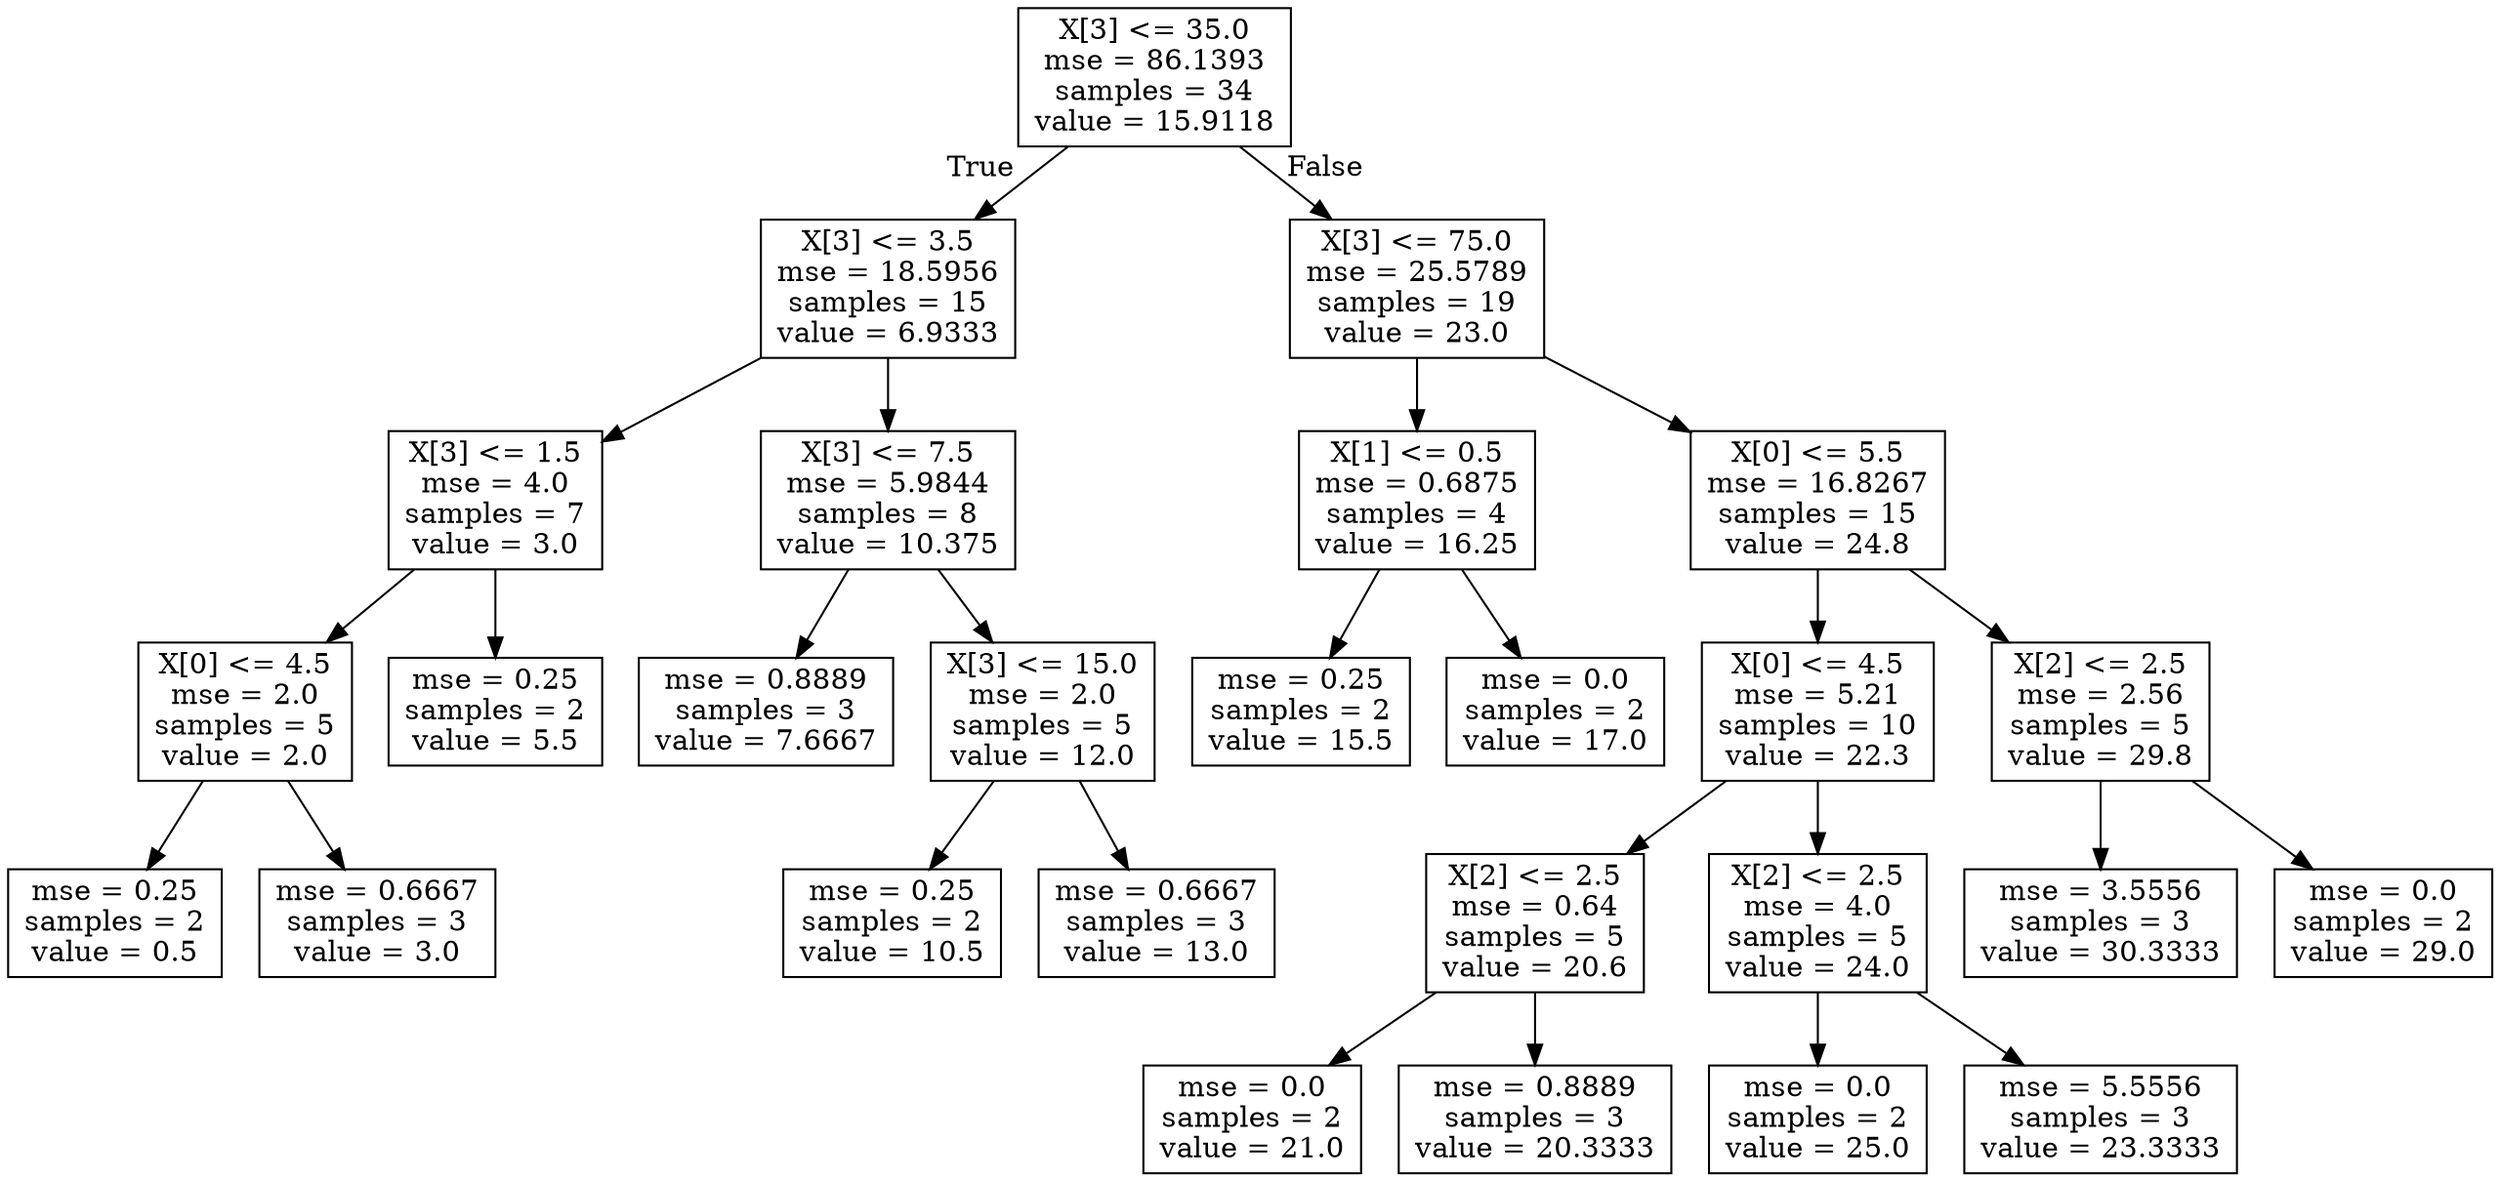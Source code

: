 digraph Tree {
node [shape=box] ;
0 [label="X[3] <= 35.0\nmse = 86.1393\nsamples = 34\nvalue = 15.9118"] ;
1 [label="X[3] <= 3.5\nmse = 18.5956\nsamples = 15\nvalue = 6.9333"] ;
0 -> 1 [labeldistance=2.5, labelangle=45, headlabel="True"] ;
2 [label="X[3] <= 1.5\nmse = 4.0\nsamples = 7\nvalue = 3.0"] ;
1 -> 2 ;
3 [label="X[0] <= 4.5\nmse = 2.0\nsamples = 5\nvalue = 2.0"] ;
2 -> 3 ;
4 [label="mse = 0.25\nsamples = 2\nvalue = 0.5"] ;
3 -> 4 ;
5 [label="mse = 0.6667\nsamples = 3\nvalue = 3.0"] ;
3 -> 5 ;
6 [label="mse = 0.25\nsamples = 2\nvalue = 5.5"] ;
2 -> 6 ;
7 [label="X[3] <= 7.5\nmse = 5.9844\nsamples = 8\nvalue = 10.375"] ;
1 -> 7 ;
8 [label="mse = 0.8889\nsamples = 3\nvalue = 7.6667"] ;
7 -> 8 ;
9 [label="X[3] <= 15.0\nmse = 2.0\nsamples = 5\nvalue = 12.0"] ;
7 -> 9 ;
10 [label="mse = 0.25\nsamples = 2\nvalue = 10.5"] ;
9 -> 10 ;
11 [label="mse = 0.6667\nsamples = 3\nvalue = 13.0"] ;
9 -> 11 ;
12 [label="X[3] <= 75.0\nmse = 25.5789\nsamples = 19\nvalue = 23.0"] ;
0 -> 12 [labeldistance=2.5, labelangle=-45, headlabel="False"] ;
13 [label="X[1] <= 0.5\nmse = 0.6875\nsamples = 4\nvalue = 16.25"] ;
12 -> 13 ;
14 [label="mse = 0.25\nsamples = 2\nvalue = 15.5"] ;
13 -> 14 ;
15 [label="mse = 0.0\nsamples = 2\nvalue = 17.0"] ;
13 -> 15 ;
16 [label="X[0] <= 5.5\nmse = 16.8267\nsamples = 15\nvalue = 24.8"] ;
12 -> 16 ;
17 [label="X[0] <= 4.5\nmse = 5.21\nsamples = 10\nvalue = 22.3"] ;
16 -> 17 ;
18 [label="X[2] <= 2.5\nmse = 0.64\nsamples = 5\nvalue = 20.6"] ;
17 -> 18 ;
19 [label="mse = 0.0\nsamples = 2\nvalue = 21.0"] ;
18 -> 19 ;
20 [label="mse = 0.8889\nsamples = 3\nvalue = 20.3333"] ;
18 -> 20 ;
21 [label="X[2] <= 2.5\nmse = 4.0\nsamples = 5\nvalue = 24.0"] ;
17 -> 21 ;
22 [label="mse = 0.0\nsamples = 2\nvalue = 25.0"] ;
21 -> 22 ;
23 [label="mse = 5.5556\nsamples = 3\nvalue = 23.3333"] ;
21 -> 23 ;
24 [label="X[2] <= 2.5\nmse = 2.56\nsamples = 5\nvalue = 29.8"] ;
16 -> 24 ;
25 [label="mse = 3.5556\nsamples = 3\nvalue = 30.3333"] ;
24 -> 25 ;
26 [label="mse = 0.0\nsamples = 2\nvalue = 29.0"] ;
24 -> 26 ;
}